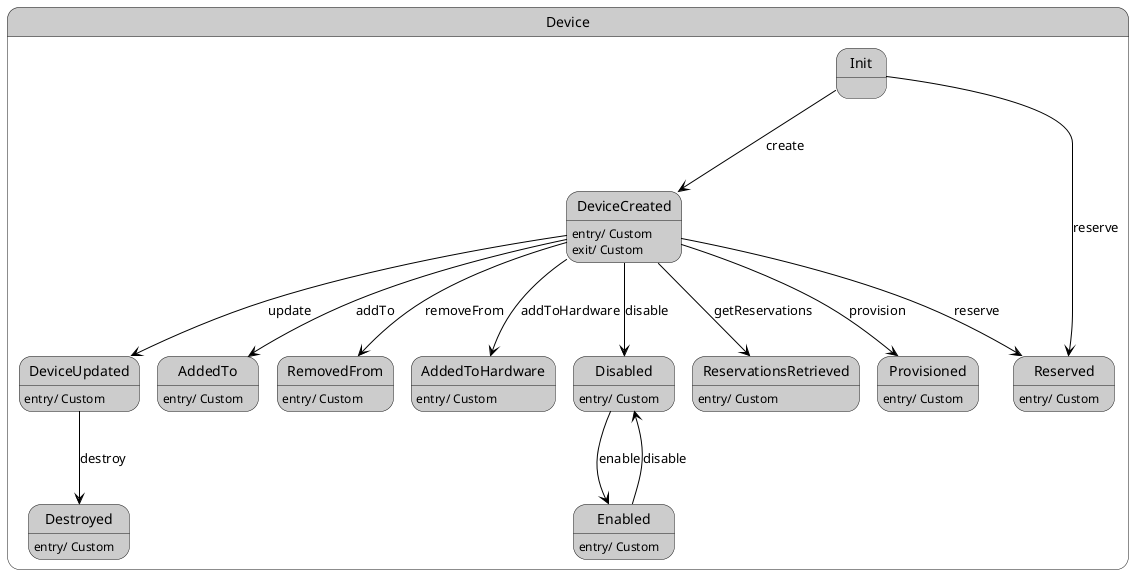 @startuml



state Device #cccccc {

    state Init #cccccc {
    }

    state DeviceCreated #cccccc {
    }

    state DeviceUpdated #cccccc {
    }

    state AddedTo #cccccc {
    }

    state RemovedFrom #cccccc {
    }

    state AddedToHardware #cccccc {
    }

    state Disabled #cccccc {
    }

    state ReservationsRetrieved #cccccc {
    }

    state Provisioned #cccccc {
    }

    state Reserved #cccccc {
    }

    state Destroyed #cccccc {
    }

    state Enabled #cccccc {
    }




Init -[#black]--> DeviceCreated : create

Init -[#black]--> Reserved : reserve

DeviceCreated: entry/ Custom

DeviceCreated: exit/ Custom

DeviceCreated -[#black]--> DeviceUpdated : update

DeviceCreated -[#black]--> AddedTo : addTo

DeviceCreated -[#black]--> RemovedFrom : removeFrom

DeviceCreated -[#black]--> AddedToHardware : addToHardware

DeviceCreated -[#black]--> Disabled : disable

DeviceCreated -[#black]--> ReservationsRetrieved : getReservations

DeviceCreated -[#black]--> Provisioned : provision

DeviceCreated -[#black]--> Reserved : reserve

DeviceUpdated: entry/ Custom

DeviceUpdated -[#black]--> Destroyed : destroy

AddedTo: entry/ Custom

RemovedFrom: entry/ Custom

AddedToHardware: entry/ Custom

Disabled: entry/ Custom

Disabled -[#black]--> Enabled : enable

ReservationsRetrieved: entry/ Custom

Provisioned: entry/ Custom

Reserved: entry/ Custom

Destroyed: entry/ Custom

Enabled: entry/ Custom

Enabled -[#black]--> Disabled : disable

}


@enduml
